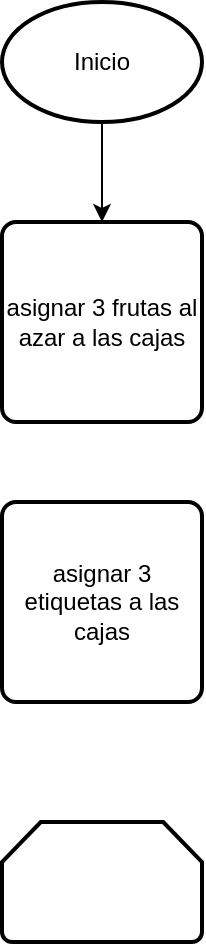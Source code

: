 <mxfile version="25.0.1">
  <diagram name="Página-1" id="l9BI41jzLCyuM1YbjvdL">
    <mxGraphModel dx="1426" dy="781" grid="1" gridSize="10" guides="1" tooltips="1" connect="1" arrows="1" fold="1" page="1" pageScale="1" pageWidth="827" pageHeight="1169" math="0" shadow="0">
      <root>
        <mxCell id="0" />
        <mxCell id="1" parent="0" />
        <mxCell id="gvTReEsz7YEcaC1FJlCT-3" style="edgeStyle=orthogonalEdgeStyle;rounded=0;orthogonalLoop=1;jettySize=auto;html=1;entryX=0.5;entryY=0;entryDx=0;entryDy=0;" edge="1" parent="1" source="gvTReEsz7YEcaC1FJlCT-1" target="gvTReEsz7YEcaC1FJlCT-2">
          <mxGeometry relative="1" as="geometry" />
        </mxCell>
        <mxCell id="gvTReEsz7YEcaC1FJlCT-1" value="Inicio" style="strokeWidth=2;html=1;shape=mxgraph.flowchart.start_1;whiteSpace=wrap;" vertex="1" parent="1">
          <mxGeometry x="80" y="40" width="100" height="60" as="geometry" />
        </mxCell>
        <mxCell id="gvTReEsz7YEcaC1FJlCT-2" value="asignar 3 frutas al azar a las cajas" style="rounded=1;whiteSpace=wrap;html=1;absoluteArcSize=1;arcSize=14;strokeWidth=2;" vertex="1" parent="1">
          <mxGeometry x="80" y="150" width="100" height="100" as="geometry" />
        </mxCell>
        <mxCell id="gvTReEsz7YEcaC1FJlCT-4" value="asignar 3 etiquetas a las cajas" style="rounded=1;whiteSpace=wrap;html=1;absoluteArcSize=1;arcSize=14;strokeWidth=2;" vertex="1" parent="1">
          <mxGeometry x="80" y="290" width="100" height="100" as="geometry" />
        </mxCell>
        <mxCell id="gvTReEsz7YEcaC1FJlCT-5" value="" style="strokeWidth=2;html=1;shape=mxgraph.flowchart.loop_limit;whiteSpace=wrap;" vertex="1" parent="1">
          <mxGeometry x="80" y="450" width="100" height="60" as="geometry" />
        </mxCell>
      </root>
    </mxGraphModel>
  </diagram>
</mxfile>
